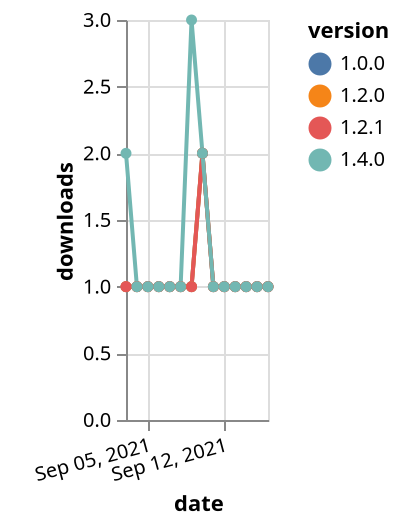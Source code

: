 {"$schema": "https://vega.github.io/schema/vega-lite/v5.json", "description": "A simple bar chart with embedded data.", "data": {"values": [{"date": "2021-09-03", "total": 155, "delta": 1, "version": "1.0.0"}, {"date": "2021-09-04", "total": 156, "delta": 1, "version": "1.0.0"}, {"date": "2021-09-05", "total": 157, "delta": 1, "version": "1.0.0"}, {"date": "2021-09-06", "total": 158, "delta": 1, "version": "1.0.0"}, {"date": "2021-09-07", "total": 159, "delta": 1, "version": "1.0.0"}, {"date": "2021-09-08", "total": 160, "delta": 1, "version": "1.0.0"}, {"date": "2021-09-09", "total": 161, "delta": 1, "version": "1.0.0"}, {"date": "2021-09-10", "total": 163, "delta": 2, "version": "1.0.0"}, {"date": "2021-09-11", "total": 164, "delta": 1, "version": "1.0.0"}, {"date": "2021-09-12", "total": 165, "delta": 1, "version": "1.0.0"}, {"date": "2021-09-13", "total": 166, "delta": 1, "version": "1.0.0"}, {"date": "2021-09-14", "total": 167, "delta": 1, "version": "1.0.0"}, {"date": "2021-09-15", "total": 168, "delta": 1, "version": "1.0.0"}, {"date": "2021-09-16", "total": 169, "delta": 1, "version": "1.0.0"}, {"date": "2021-09-03", "total": 143, "delta": 1, "version": "1.2.0"}, {"date": "2021-09-04", "total": 144, "delta": 1, "version": "1.2.0"}, {"date": "2021-09-05", "total": 145, "delta": 1, "version": "1.2.0"}, {"date": "2021-09-06", "total": 146, "delta": 1, "version": "1.2.0"}, {"date": "2021-09-07", "total": 147, "delta": 1, "version": "1.2.0"}, {"date": "2021-09-08", "total": 148, "delta": 1, "version": "1.2.0"}, {"date": "2021-09-09", "total": 149, "delta": 1, "version": "1.2.0"}, {"date": "2021-09-10", "total": 151, "delta": 2, "version": "1.2.0"}, {"date": "2021-09-11", "total": 152, "delta": 1, "version": "1.2.0"}, {"date": "2021-09-12", "total": 153, "delta": 1, "version": "1.2.0"}, {"date": "2021-09-13", "total": 154, "delta": 1, "version": "1.2.0"}, {"date": "2021-09-14", "total": 155, "delta": 1, "version": "1.2.0"}, {"date": "2021-09-15", "total": 156, "delta": 1, "version": "1.2.0"}, {"date": "2021-09-16", "total": 157, "delta": 1, "version": "1.2.0"}, {"date": "2021-09-03", "total": 130, "delta": 1, "version": "1.2.1"}, {"date": "2021-09-04", "total": 131, "delta": 1, "version": "1.2.1"}, {"date": "2021-09-05", "total": 132, "delta": 1, "version": "1.2.1"}, {"date": "2021-09-06", "total": 133, "delta": 1, "version": "1.2.1"}, {"date": "2021-09-07", "total": 134, "delta": 1, "version": "1.2.1"}, {"date": "2021-09-08", "total": 135, "delta": 1, "version": "1.2.1"}, {"date": "2021-09-09", "total": 136, "delta": 1, "version": "1.2.1"}, {"date": "2021-09-10", "total": 138, "delta": 2, "version": "1.2.1"}, {"date": "2021-09-11", "total": 139, "delta": 1, "version": "1.2.1"}, {"date": "2021-09-12", "total": 140, "delta": 1, "version": "1.2.1"}, {"date": "2021-09-13", "total": 141, "delta": 1, "version": "1.2.1"}, {"date": "2021-09-14", "total": 142, "delta": 1, "version": "1.2.1"}, {"date": "2021-09-15", "total": 143, "delta": 1, "version": "1.2.1"}, {"date": "2021-09-16", "total": 144, "delta": 1, "version": "1.2.1"}, {"date": "2021-09-03", "total": 115, "delta": 2, "version": "1.4.0"}, {"date": "2021-09-04", "total": 116, "delta": 1, "version": "1.4.0"}, {"date": "2021-09-05", "total": 117, "delta": 1, "version": "1.4.0"}, {"date": "2021-09-06", "total": 118, "delta": 1, "version": "1.4.0"}, {"date": "2021-09-07", "total": 119, "delta": 1, "version": "1.4.0"}, {"date": "2021-09-08", "total": 120, "delta": 1, "version": "1.4.0"}, {"date": "2021-09-09", "total": 123, "delta": 3, "version": "1.4.0"}, {"date": "2021-09-10", "total": 125, "delta": 2, "version": "1.4.0"}, {"date": "2021-09-11", "total": 126, "delta": 1, "version": "1.4.0"}, {"date": "2021-09-12", "total": 127, "delta": 1, "version": "1.4.0"}, {"date": "2021-09-13", "total": 128, "delta": 1, "version": "1.4.0"}, {"date": "2021-09-14", "total": 129, "delta": 1, "version": "1.4.0"}, {"date": "2021-09-15", "total": 130, "delta": 1, "version": "1.4.0"}, {"date": "2021-09-16", "total": 131, "delta": 1, "version": "1.4.0"}]}, "width": "container", "mark": {"type": "line", "point": {"filled": true}}, "encoding": {"x": {"field": "date", "type": "temporal", "timeUnit": "yearmonthdate", "title": "date", "axis": {"labelAngle": -15}}, "y": {"field": "delta", "type": "quantitative", "title": "downloads"}, "color": {"field": "version", "type": "nominal"}, "tooltip": {"field": "delta"}}}
